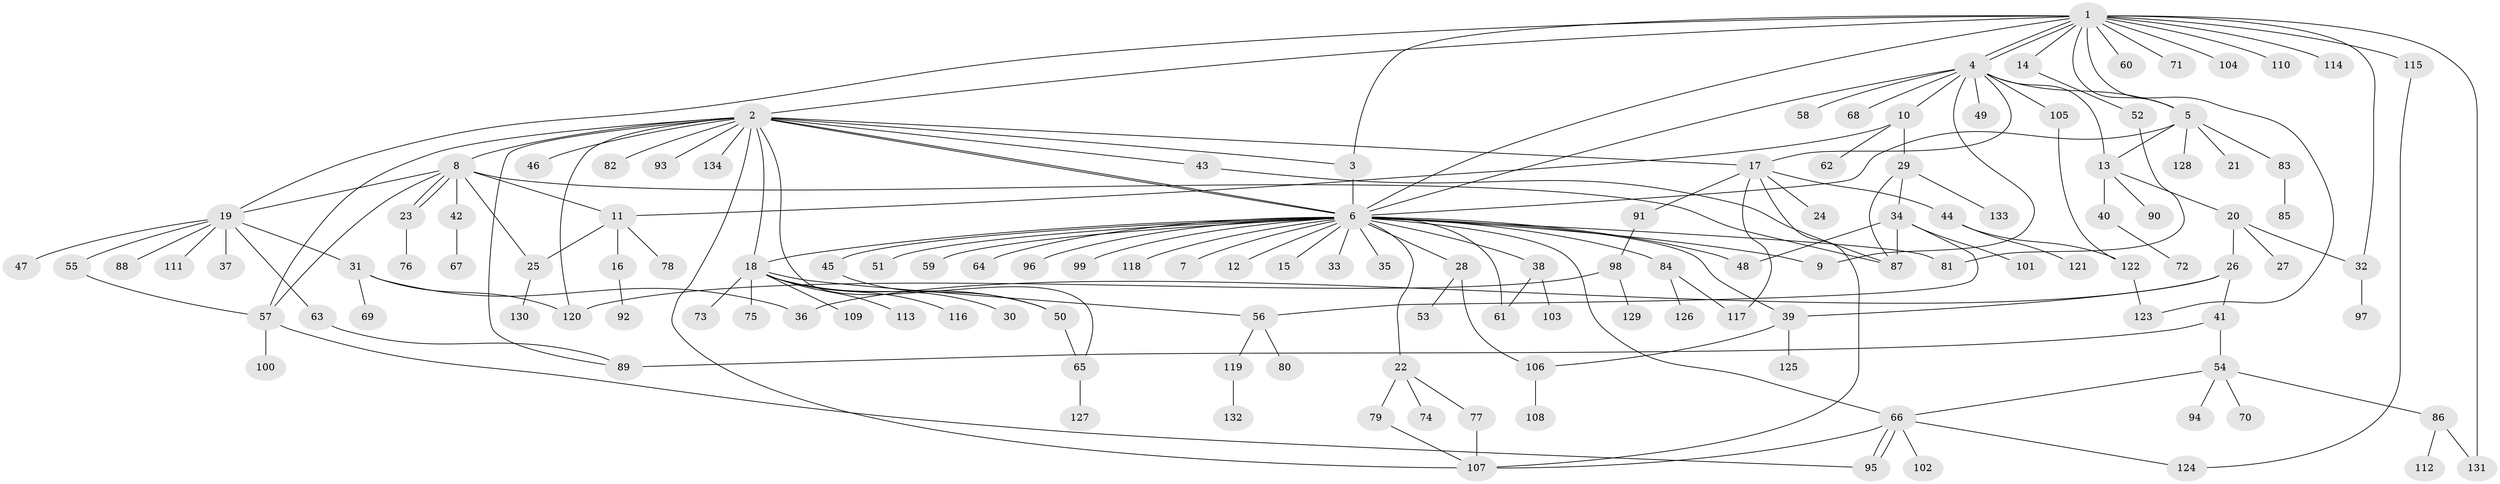// Generated by graph-tools (version 1.1) at 2025/11/02/27/25 16:11:09]
// undirected, 134 vertices, 180 edges
graph export_dot {
graph [start="1"]
  node [color=gray90,style=filled];
  1;
  2;
  3;
  4;
  5;
  6;
  7;
  8;
  9;
  10;
  11;
  12;
  13;
  14;
  15;
  16;
  17;
  18;
  19;
  20;
  21;
  22;
  23;
  24;
  25;
  26;
  27;
  28;
  29;
  30;
  31;
  32;
  33;
  34;
  35;
  36;
  37;
  38;
  39;
  40;
  41;
  42;
  43;
  44;
  45;
  46;
  47;
  48;
  49;
  50;
  51;
  52;
  53;
  54;
  55;
  56;
  57;
  58;
  59;
  60;
  61;
  62;
  63;
  64;
  65;
  66;
  67;
  68;
  69;
  70;
  71;
  72;
  73;
  74;
  75;
  76;
  77;
  78;
  79;
  80;
  81;
  82;
  83;
  84;
  85;
  86;
  87;
  88;
  89;
  90;
  91;
  92;
  93;
  94;
  95;
  96;
  97;
  98;
  99;
  100;
  101;
  102;
  103;
  104;
  105;
  106;
  107;
  108;
  109;
  110;
  111;
  112;
  113;
  114;
  115;
  116;
  117;
  118;
  119;
  120;
  121;
  122;
  123;
  124;
  125;
  126;
  127;
  128;
  129;
  130;
  131;
  132;
  133;
  134;
  1 -- 2;
  1 -- 3;
  1 -- 4;
  1 -- 4;
  1 -- 5;
  1 -- 6;
  1 -- 14;
  1 -- 19;
  1 -- 32;
  1 -- 60;
  1 -- 71;
  1 -- 104;
  1 -- 110;
  1 -- 114;
  1 -- 115;
  1 -- 123;
  1 -- 131;
  2 -- 3;
  2 -- 6;
  2 -- 6;
  2 -- 8;
  2 -- 17;
  2 -- 18;
  2 -- 43;
  2 -- 46;
  2 -- 57;
  2 -- 65;
  2 -- 82;
  2 -- 89;
  2 -- 93;
  2 -- 107;
  2 -- 120;
  2 -- 134;
  3 -- 6;
  4 -- 5;
  4 -- 6;
  4 -- 9;
  4 -- 10;
  4 -- 13;
  4 -- 17;
  4 -- 49;
  4 -- 58;
  4 -- 68;
  4 -- 105;
  5 -- 6;
  5 -- 13;
  5 -- 21;
  5 -- 83;
  5 -- 128;
  6 -- 7;
  6 -- 9;
  6 -- 12;
  6 -- 15;
  6 -- 18;
  6 -- 22;
  6 -- 28;
  6 -- 33;
  6 -- 35;
  6 -- 38;
  6 -- 39;
  6 -- 45;
  6 -- 48;
  6 -- 51;
  6 -- 59;
  6 -- 61;
  6 -- 64;
  6 -- 66;
  6 -- 81;
  6 -- 84;
  6 -- 96;
  6 -- 99;
  6 -- 118;
  8 -- 11;
  8 -- 19;
  8 -- 23;
  8 -- 23;
  8 -- 25;
  8 -- 42;
  8 -- 57;
  8 -- 87;
  10 -- 11;
  10 -- 29;
  10 -- 62;
  11 -- 16;
  11 -- 25;
  11 -- 78;
  13 -- 20;
  13 -- 40;
  13 -- 90;
  14 -- 52;
  16 -- 92;
  17 -- 24;
  17 -- 44;
  17 -- 91;
  17 -- 107;
  17 -- 117;
  18 -- 30;
  18 -- 50;
  18 -- 56;
  18 -- 73;
  18 -- 75;
  18 -- 109;
  18 -- 113;
  18 -- 116;
  19 -- 31;
  19 -- 37;
  19 -- 47;
  19 -- 55;
  19 -- 63;
  19 -- 88;
  19 -- 111;
  20 -- 26;
  20 -- 27;
  20 -- 32;
  22 -- 74;
  22 -- 77;
  22 -- 79;
  23 -- 76;
  25 -- 130;
  26 -- 36;
  26 -- 39;
  26 -- 41;
  28 -- 53;
  28 -- 106;
  29 -- 34;
  29 -- 87;
  29 -- 133;
  31 -- 36;
  31 -- 69;
  31 -- 120;
  32 -- 97;
  34 -- 48;
  34 -- 56;
  34 -- 87;
  34 -- 101;
  38 -- 61;
  38 -- 103;
  39 -- 106;
  39 -- 125;
  40 -- 72;
  41 -- 54;
  41 -- 89;
  42 -- 67;
  43 -- 87;
  44 -- 121;
  44 -- 122;
  45 -- 50;
  50 -- 65;
  52 -- 81;
  54 -- 66;
  54 -- 70;
  54 -- 86;
  54 -- 94;
  55 -- 57;
  56 -- 80;
  56 -- 119;
  57 -- 95;
  57 -- 100;
  63 -- 89;
  65 -- 127;
  66 -- 95;
  66 -- 95;
  66 -- 102;
  66 -- 107;
  66 -- 124;
  77 -- 107;
  79 -- 107;
  83 -- 85;
  84 -- 117;
  84 -- 126;
  86 -- 112;
  86 -- 131;
  91 -- 98;
  98 -- 120;
  98 -- 129;
  105 -- 122;
  106 -- 108;
  115 -- 124;
  119 -- 132;
  122 -- 123;
}
